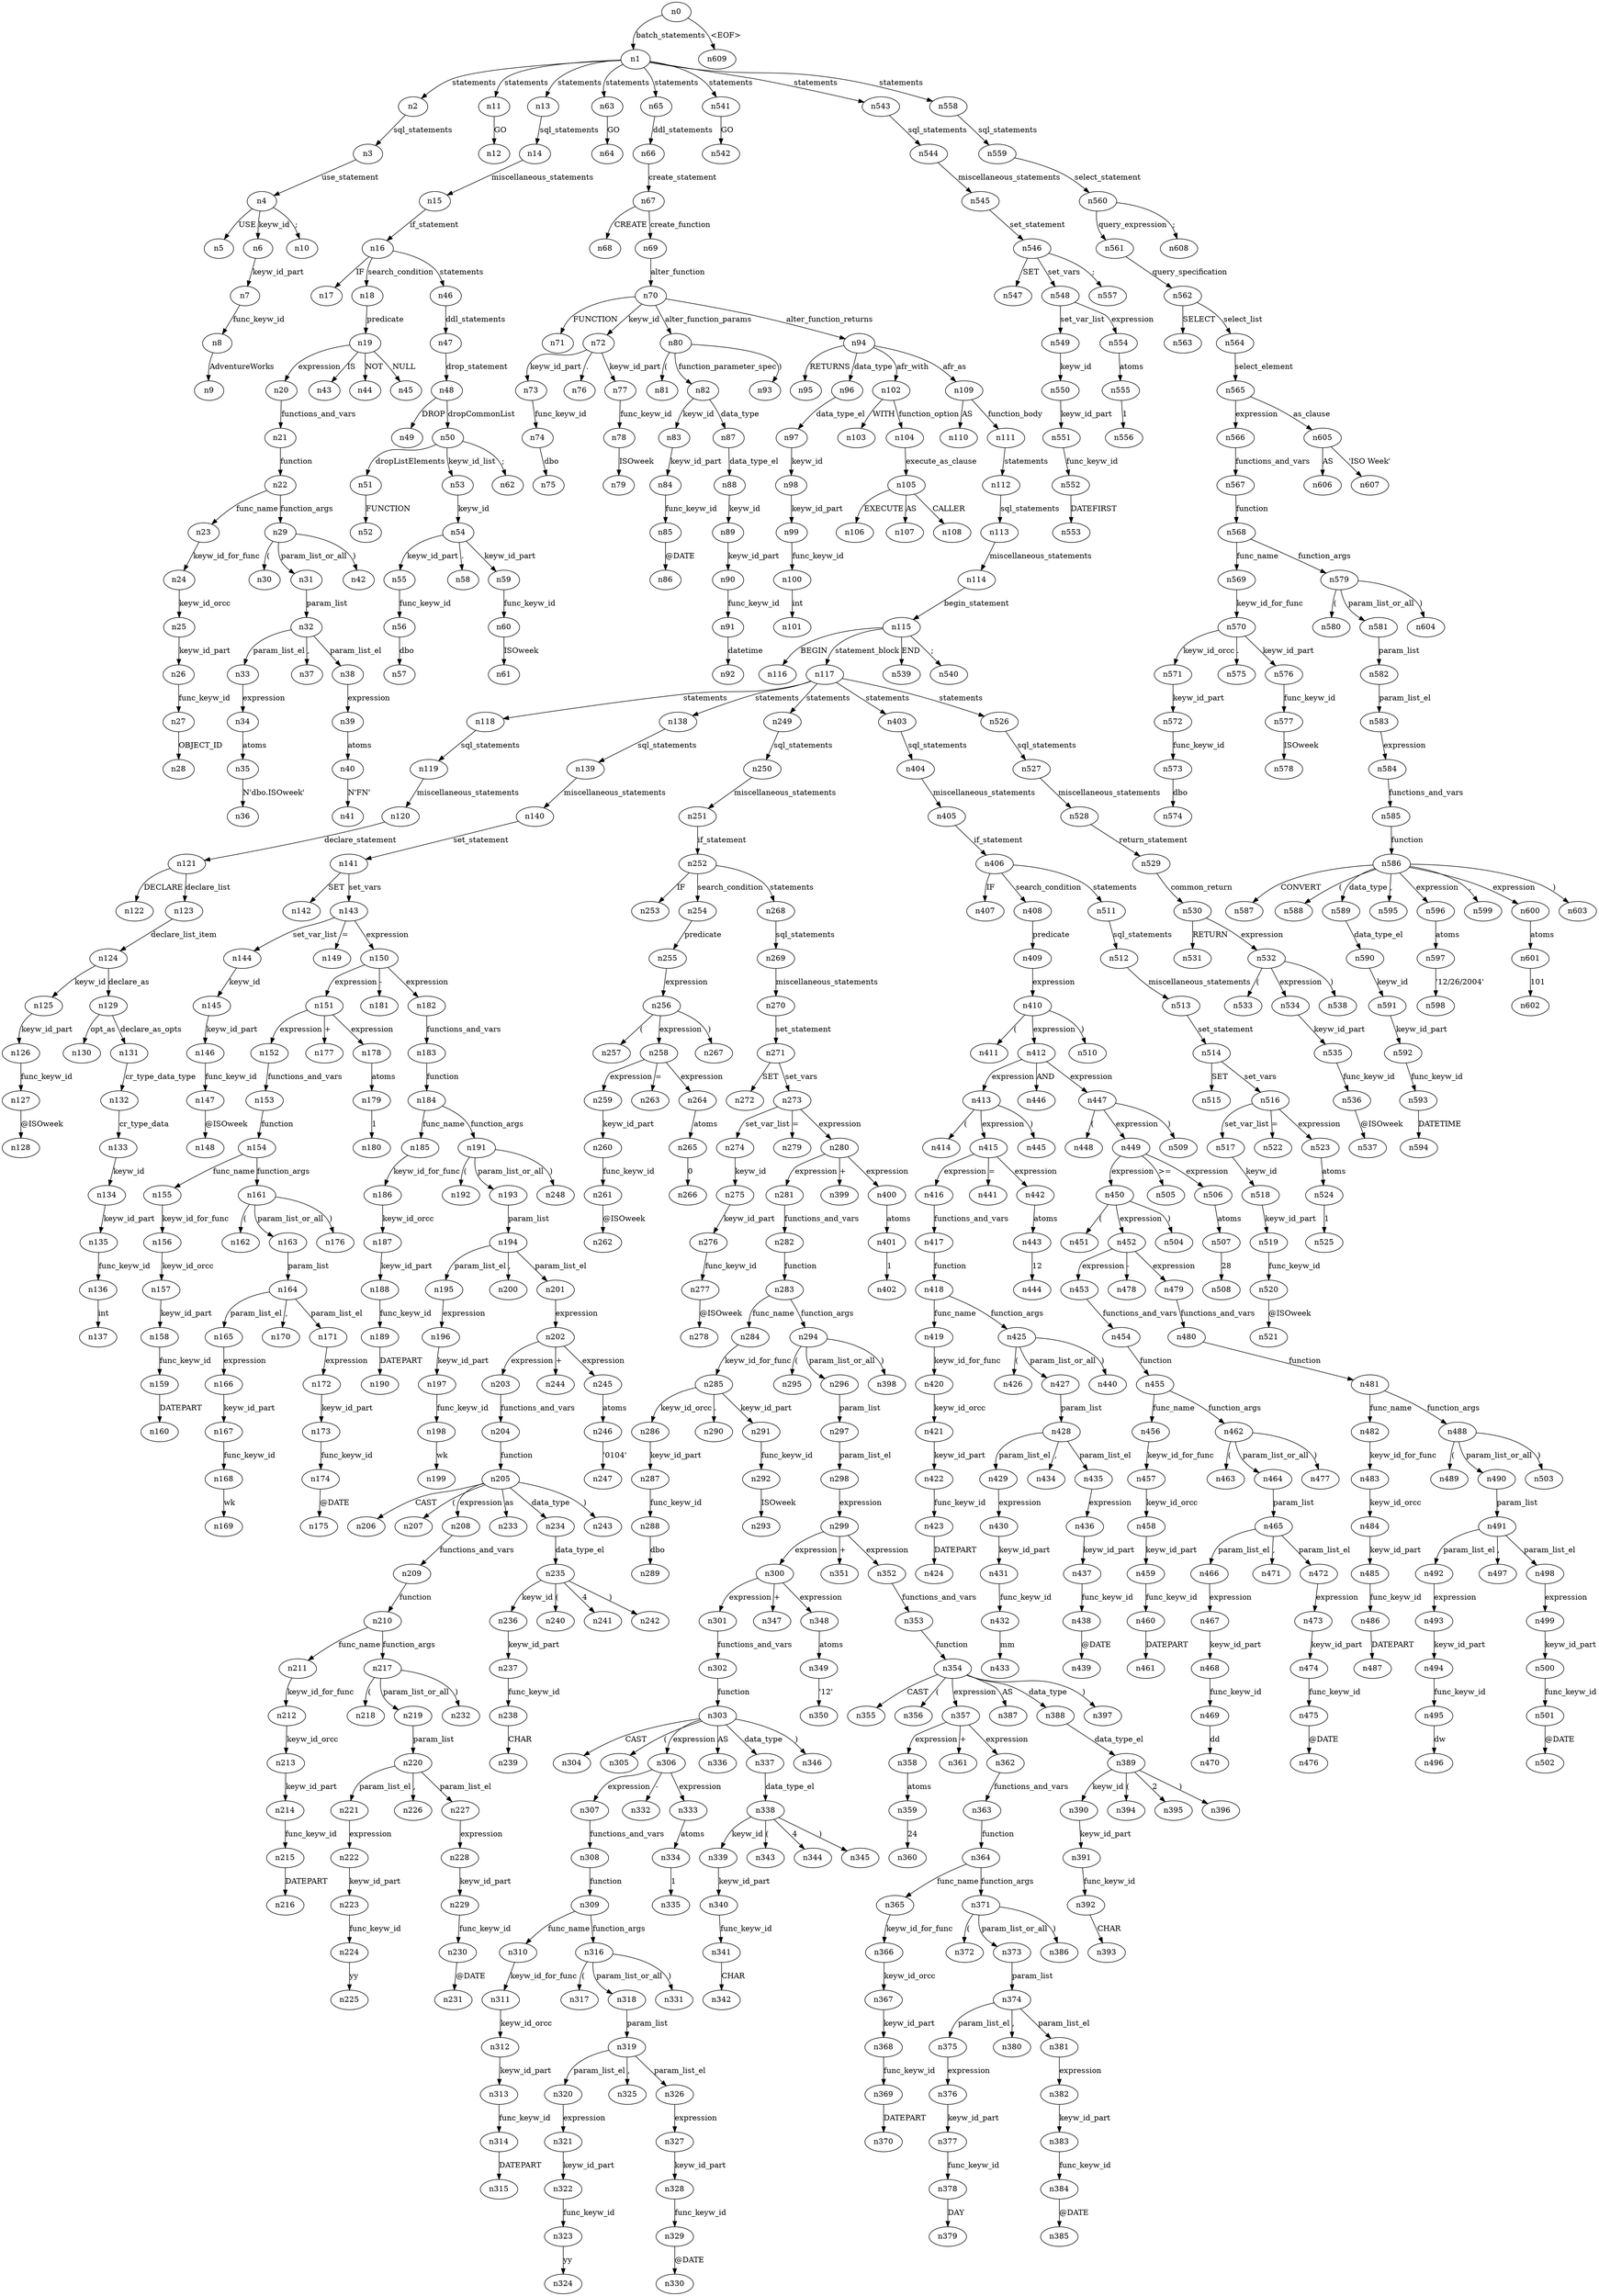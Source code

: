 digraph ParseTree {
  n0 -> n1 [label="batch_statements"];
  n1 -> n2 [label="statements"];
  n2 -> n3 [label="sql_statements"];
  n3 -> n4 [label="use_statement"];
  n4 -> n5 [label="USE"];
  n4 -> n6 [label="keyw_id"];
  n6 -> n7 [label="keyw_id_part"];
  n7 -> n8 [label="func_keyw_id"];
  n8 -> n9 [label="AdventureWorks"];
  n4 -> n10 [label=";"];
  n1 -> n11 [label="statements"];
  n11 -> n12 [label="GO"];
  n1 -> n13 [label="statements"];
  n13 -> n14 [label="sql_statements"];
  n14 -> n15 [label="miscellaneous_statements"];
  n15 -> n16 [label="if_statement"];
  n16 -> n17 [label="IF"];
  n16 -> n18 [label="search_condition"];
  n18 -> n19 [label="predicate"];
  n19 -> n20 [label="expression"];
  n20 -> n21 [label="functions_and_vars"];
  n21 -> n22 [label="function"];
  n22 -> n23 [label="func_name"];
  n23 -> n24 [label="keyw_id_for_func"];
  n24 -> n25 [label="keyw_id_orcc"];
  n25 -> n26 [label="keyw_id_part"];
  n26 -> n27 [label="func_keyw_id"];
  n27 -> n28 [label="OBJECT_ID"];
  n22 -> n29 [label="function_args"];
  n29 -> n30 [label="("];
  n29 -> n31 [label="param_list_or_all"];
  n31 -> n32 [label="param_list"];
  n32 -> n33 [label="param_list_el"];
  n33 -> n34 [label="expression"];
  n34 -> n35 [label="atoms"];
  n35 -> n36 [label="N'dbo.ISOweek'"];
  n32 -> n37 [label=","];
  n32 -> n38 [label="param_list_el"];
  n38 -> n39 [label="expression"];
  n39 -> n40 [label="atoms"];
  n40 -> n41 [label="N'FN'"];
  n29 -> n42 [label=")"];
  n19 -> n43 [label="IS"];
  n19 -> n44 [label="NOT"];
  n19 -> n45 [label="NULL"];
  n16 -> n46 [label="statements"];
  n46 -> n47 [label="ddl_statements"];
  n47 -> n48 [label="drop_statement"];
  n48 -> n49 [label="DROP"];
  n48 -> n50 [label="dropCommonList"];
  n50 -> n51 [label="dropListElements"];
  n51 -> n52 [label="FUNCTION"];
  n50 -> n53 [label="keyw_id_list"];
  n53 -> n54 [label="keyw_id"];
  n54 -> n55 [label="keyw_id_part"];
  n55 -> n56 [label="func_keyw_id"];
  n56 -> n57 [label="dbo"];
  n54 -> n58 [label="."];
  n54 -> n59 [label="keyw_id_part"];
  n59 -> n60 [label="func_keyw_id"];
  n60 -> n61 [label="ISOweek"];
  n50 -> n62 [label=";"];
  n1 -> n63 [label="statements"];
  n63 -> n64 [label="GO"];
  n1 -> n65 [label="statements"];
  n65 -> n66 [label="ddl_statements"];
  n66 -> n67 [label="create_statement"];
  n67 -> n68 [label="CREATE"];
  n67 -> n69 [label="create_function"];
  n69 -> n70 [label="alter_function"];
  n70 -> n71 [label="FUNCTION"];
  n70 -> n72 [label="keyw_id"];
  n72 -> n73 [label="keyw_id_part"];
  n73 -> n74 [label="func_keyw_id"];
  n74 -> n75 [label="dbo"];
  n72 -> n76 [label="."];
  n72 -> n77 [label="keyw_id_part"];
  n77 -> n78 [label="func_keyw_id"];
  n78 -> n79 [label="ISOweek"];
  n70 -> n80 [label="alter_function_params"];
  n80 -> n81 [label="("];
  n80 -> n82 [label="function_parameter_spec"];
  n82 -> n83 [label="keyw_id"];
  n83 -> n84 [label="keyw_id_part"];
  n84 -> n85 [label="func_keyw_id"];
  n85 -> n86 [label="@DATE"];
  n82 -> n87 [label="data_type"];
  n87 -> n88 [label="data_type_el"];
  n88 -> n89 [label="keyw_id"];
  n89 -> n90 [label="keyw_id_part"];
  n90 -> n91 [label="func_keyw_id"];
  n91 -> n92 [label="datetime"];
  n80 -> n93 [label=")"];
  n70 -> n94 [label="alter_function_returns"];
  n94 -> n95 [label="RETURNS"];
  n94 -> n96 [label="data_type"];
  n96 -> n97 [label="data_type_el"];
  n97 -> n98 [label="keyw_id"];
  n98 -> n99 [label="keyw_id_part"];
  n99 -> n100 [label="func_keyw_id"];
  n100 -> n101 [label="int"];
  n94 -> n102 [label="afr_with"];
  n102 -> n103 [label="WITH"];
  n102 -> n104 [label="function_option"];
  n104 -> n105 [label="execute_as_clause"];
  n105 -> n106 [label="EXECUTE"];
  n105 -> n107 [label="AS"];
  n105 -> n108 [label="CALLER"];
  n94 -> n109 [label="afr_as"];
  n109 -> n110 [label="AS"];
  n109 -> n111 [label="function_body"];
  n111 -> n112 [label="statements"];
  n112 -> n113 [label="sql_statements"];
  n113 -> n114 [label="miscellaneous_statements"];
  n114 -> n115 [label="begin_statement"];
  n115 -> n116 [label="BEGIN"];
  n115 -> n117 [label="statement_block"];
  n117 -> n118 [label="statements"];
  n118 -> n119 [label="sql_statements"];
  n119 -> n120 [label="miscellaneous_statements"];
  n120 -> n121 [label="declare_statement"];
  n121 -> n122 [label="DECLARE"];
  n121 -> n123 [label="declare_list"];
  n123 -> n124 [label="declare_list_item"];
  n124 -> n125 [label="keyw_id"];
  n125 -> n126 [label="keyw_id_part"];
  n126 -> n127 [label="func_keyw_id"];
  n127 -> n128 [label="@ISOweek"];
  n124 -> n129 [label="declare_as"];
  n129 -> n130 [label="opt_as"];
  n129 -> n131 [label="declare_as_opts"];
  n131 -> n132 [label="cr_type_data_type"];
  n132 -> n133 [label="cr_type_data"];
  n133 -> n134 [label="keyw_id"];
  n134 -> n135 [label="keyw_id_part"];
  n135 -> n136 [label="func_keyw_id"];
  n136 -> n137 [label="int"];
  n117 -> n138 [label="statements"];
  n138 -> n139 [label="sql_statements"];
  n139 -> n140 [label="miscellaneous_statements"];
  n140 -> n141 [label="set_statement"];
  n141 -> n142 [label="SET"];
  n141 -> n143 [label="set_vars"];
  n143 -> n144 [label="set_var_list"];
  n144 -> n145 [label="keyw_id"];
  n145 -> n146 [label="keyw_id_part"];
  n146 -> n147 [label="func_keyw_id"];
  n147 -> n148 [label="@ISOweek"];
  n143 -> n149 [label="="];
  n143 -> n150 [label="expression"];
  n150 -> n151 [label="expression"];
  n151 -> n152 [label="expression"];
  n152 -> n153 [label="functions_and_vars"];
  n153 -> n154 [label="function"];
  n154 -> n155 [label="func_name"];
  n155 -> n156 [label="keyw_id_for_func"];
  n156 -> n157 [label="keyw_id_orcc"];
  n157 -> n158 [label="keyw_id_part"];
  n158 -> n159 [label="func_keyw_id"];
  n159 -> n160 [label="DATEPART"];
  n154 -> n161 [label="function_args"];
  n161 -> n162 [label="("];
  n161 -> n163 [label="param_list_or_all"];
  n163 -> n164 [label="param_list"];
  n164 -> n165 [label="param_list_el"];
  n165 -> n166 [label="expression"];
  n166 -> n167 [label="keyw_id_part"];
  n167 -> n168 [label="func_keyw_id"];
  n168 -> n169 [label="wk"];
  n164 -> n170 [label=","];
  n164 -> n171 [label="param_list_el"];
  n171 -> n172 [label="expression"];
  n172 -> n173 [label="keyw_id_part"];
  n173 -> n174 [label="func_keyw_id"];
  n174 -> n175 [label="@DATE"];
  n161 -> n176 [label=")"];
  n151 -> n177 [label="+"];
  n151 -> n178 [label="expression"];
  n178 -> n179 [label="atoms"];
  n179 -> n180 [label="1"];
  n150 -> n181 [label="-"];
  n150 -> n182 [label="expression"];
  n182 -> n183 [label="functions_and_vars"];
  n183 -> n184 [label="function"];
  n184 -> n185 [label="func_name"];
  n185 -> n186 [label="keyw_id_for_func"];
  n186 -> n187 [label="keyw_id_orcc"];
  n187 -> n188 [label="keyw_id_part"];
  n188 -> n189 [label="func_keyw_id"];
  n189 -> n190 [label="DATEPART"];
  n184 -> n191 [label="function_args"];
  n191 -> n192 [label="("];
  n191 -> n193 [label="param_list_or_all"];
  n193 -> n194 [label="param_list"];
  n194 -> n195 [label="param_list_el"];
  n195 -> n196 [label="expression"];
  n196 -> n197 [label="keyw_id_part"];
  n197 -> n198 [label="func_keyw_id"];
  n198 -> n199 [label="wk"];
  n194 -> n200 [label=","];
  n194 -> n201 [label="param_list_el"];
  n201 -> n202 [label="expression"];
  n202 -> n203 [label="expression"];
  n203 -> n204 [label="functions_and_vars"];
  n204 -> n205 [label="function"];
  n205 -> n206 [label="CAST"];
  n205 -> n207 [label="("];
  n205 -> n208 [label="expression"];
  n208 -> n209 [label="functions_and_vars"];
  n209 -> n210 [label="function"];
  n210 -> n211 [label="func_name"];
  n211 -> n212 [label="keyw_id_for_func"];
  n212 -> n213 [label="keyw_id_orcc"];
  n213 -> n214 [label="keyw_id_part"];
  n214 -> n215 [label="func_keyw_id"];
  n215 -> n216 [label="DATEPART"];
  n210 -> n217 [label="function_args"];
  n217 -> n218 [label="("];
  n217 -> n219 [label="param_list_or_all"];
  n219 -> n220 [label="param_list"];
  n220 -> n221 [label="param_list_el"];
  n221 -> n222 [label="expression"];
  n222 -> n223 [label="keyw_id_part"];
  n223 -> n224 [label="func_keyw_id"];
  n224 -> n225 [label="yy"];
  n220 -> n226 [label=","];
  n220 -> n227 [label="param_list_el"];
  n227 -> n228 [label="expression"];
  n228 -> n229 [label="keyw_id_part"];
  n229 -> n230 [label="func_keyw_id"];
  n230 -> n231 [label="@DATE"];
  n217 -> n232 [label=")"];
  n205 -> n233 [label="as"];
  n205 -> n234 [label="data_type"];
  n234 -> n235 [label="data_type_el"];
  n235 -> n236 [label="keyw_id"];
  n236 -> n237 [label="keyw_id_part"];
  n237 -> n238 [label="func_keyw_id"];
  n238 -> n239 [label="CHAR"];
  n235 -> n240 [label="("];
  n235 -> n241 [label="4"];
  n235 -> n242 [label=")"];
  n205 -> n243 [label=")"];
  n202 -> n244 [label="+"];
  n202 -> n245 [label="expression"];
  n245 -> n246 [label="atoms"];
  n246 -> n247 [label="'0104'"];
  n191 -> n248 [label=")"];
  n117 -> n249 [label="statements"];
  n249 -> n250 [label="sql_statements"];
  n250 -> n251 [label="miscellaneous_statements"];
  n251 -> n252 [label="if_statement"];
  n252 -> n253 [label="IF"];
  n252 -> n254 [label="search_condition"];
  n254 -> n255 [label="predicate"];
  n255 -> n256 [label="expression"];
  n256 -> n257 [label="("];
  n256 -> n258 [label="expression"];
  n258 -> n259 [label="expression"];
  n259 -> n260 [label="keyw_id_part"];
  n260 -> n261 [label="func_keyw_id"];
  n261 -> n262 [label="@ISOweek"];
  n258 -> n263 [label="="];
  n258 -> n264 [label="expression"];
  n264 -> n265 [label="atoms"];
  n265 -> n266 [label="0"];
  n256 -> n267 [label=")"];
  n252 -> n268 [label="statements"];
  n268 -> n269 [label="sql_statements"];
  n269 -> n270 [label="miscellaneous_statements"];
  n270 -> n271 [label="set_statement"];
  n271 -> n272 [label="SET"];
  n271 -> n273 [label="set_vars"];
  n273 -> n274 [label="set_var_list"];
  n274 -> n275 [label="keyw_id"];
  n275 -> n276 [label="keyw_id_part"];
  n276 -> n277 [label="func_keyw_id"];
  n277 -> n278 [label="@ISOweek"];
  n273 -> n279 [label="="];
  n273 -> n280 [label="expression"];
  n280 -> n281 [label="expression"];
  n281 -> n282 [label="functions_and_vars"];
  n282 -> n283 [label="function"];
  n283 -> n284 [label="func_name"];
  n284 -> n285 [label="keyw_id_for_func"];
  n285 -> n286 [label="keyw_id_orcc"];
  n286 -> n287 [label="keyw_id_part"];
  n287 -> n288 [label="func_keyw_id"];
  n288 -> n289 [label="dbo"];
  n285 -> n290 [label="."];
  n285 -> n291 [label="keyw_id_part"];
  n291 -> n292 [label="func_keyw_id"];
  n292 -> n293 [label="ISOweek"];
  n283 -> n294 [label="function_args"];
  n294 -> n295 [label="("];
  n294 -> n296 [label="param_list_or_all"];
  n296 -> n297 [label="param_list"];
  n297 -> n298 [label="param_list_el"];
  n298 -> n299 [label="expression"];
  n299 -> n300 [label="expression"];
  n300 -> n301 [label="expression"];
  n301 -> n302 [label="functions_and_vars"];
  n302 -> n303 [label="function"];
  n303 -> n304 [label="CAST"];
  n303 -> n305 [label="("];
  n303 -> n306 [label="expression"];
  n306 -> n307 [label="expression"];
  n307 -> n308 [label="functions_and_vars"];
  n308 -> n309 [label="function"];
  n309 -> n310 [label="func_name"];
  n310 -> n311 [label="keyw_id_for_func"];
  n311 -> n312 [label="keyw_id_orcc"];
  n312 -> n313 [label="keyw_id_part"];
  n313 -> n314 [label="func_keyw_id"];
  n314 -> n315 [label="DATEPART"];
  n309 -> n316 [label="function_args"];
  n316 -> n317 [label="("];
  n316 -> n318 [label="param_list_or_all"];
  n318 -> n319 [label="param_list"];
  n319 -> n320 [label="param_list_el"];
  n320 -> n321 [label="expression"];
  n321 -> n322 [label="keyw_id_part"];
  n322 -> n323 [label="func_keyw_id"];
  n323 -> n324 [label="yy"];
  n319 -> n325 [label=","];
  n319 -> n326 [label="param_list_el"];
  n326 -> n327 [label="expression"];
  n327 -> n328 [label="keyw_id_part"];
  n328 -> n329 [label="func_keyw_id"];
  n329 -> n330 [label="@DATE"];
  n316 -> n331 [label=")"];
  n306 -> n332 [label="-"];
  n306 -> n333 [label="expression"];
  n333 -> n334 [label="atoms"];
  n334 -> n335 [label="1"];
  n303 -> n336 [label="AS"];
  n303 -> n337 [label="data_type"];
  n337 -> n338 [label="data_type_el"];
  n338 -> n339 [label="keyw_id"];
  n339 -> n340 [label="keyw_id_part"];
  n340 -> n341 [label="func_keyw_id"];
  n341 -> n342 [label="CHAR"];
  n338 -> n343 [label="("];
  n338 -> n344 [label="4"];
  n338 -> n345 [label=")"];
  n303 -> n346 [label=")"];
  n300 -> n347 [label="+"];
  n300 -> n348 [label="expression"];
  n348 -> n349 [label="atoms"];
  n349 -> n350 [label="'12'"];
  n299 -> n351 [label="+"];
  n299 -> n352 [label="expression"];
  n352 -> n353 [label="functions_and_vars"];
  n353 -> n354 [label="function"];
  n354 -> n355 [label="CAST"];
  n354 -> n356 [label="("];
  n354 -> n357 [label="expression"];
  n357 -> n358 [label="expression"];
  n358 -> n359 [label="atoms"];
  n359 -> n360 [label="24"];
  n357 -> n361 [label="+"];
  n357 -> n362 [label="expression"];
  n362 -> n363 [label="functions_and_vars"];
  n363 -> n364 [label="function"];
  n364 -> n365 [label="func_name"];
  n365 -> n366 [label="keyw_id_for_func"];
  n366 -> n367 [label="keyw_id_orcc"];
  n367 -> n368 [label="keyw_id_part"];
  n368 -> n369 [label="func_keyw_id"];
  n369 -> n370 [label="DATEPART"];
  n364 -> n371 [label="function_args"];
  n371 -> n372 [label="("];
  n371 -> n373 [label="param_list_or_all"];
  n373 -> n374 [label="param_list"];
  n374 -> n375 [label="param_list_el"];
  n375 -> n376 [label="expression"];
  n376 -> n377 [label="keyw_id_part"];
  n377 -> n378 [label="func_keyw_id"];
  n378 -> n379 [label="DAY"];
  n374 -> n380 [label=","];
  n374 -> n381 [label="param_list_el"];
  n381 -> n382 [label="expression"];
  n382 -> n383 [label="keyw_id_part"];
  n383 -> n384 [label="func_keyw_id"];
  n384 -> n385 [label="@DATE"];
  n371 -> n386 [label=")"];
  n354 -> n387 [label="AS"];
  n354 -> n388 [label="data_type"];
  n388 -> n389 [label="data_type_el"];
  n389 -> n390 [label="keyw_id"];
  n390 -> n391 [label="keyw_id_part"];
  n391 -> n392 [label="func_keyw_id"];
  n392 -> n393 [label="CHAR"];
  n389 -> n394 [label="("];
  n389 -> n395 [label="2"];
  n389 -> n396 [label=")"];
  n354 -> n397 [label=")"];
  n294 -> n398 [label=")"];
  n280 -> n399 [label="+"];
  n280 -> n400 [label="expression"];
  n400 -> n401 [label="atoms"];
  n401 -> n402 [label="1"];
  n117 -> n403 [label="statements"];
  n403 -> n404 [label="sql_statements"];
  n404 -> n405 [label="miscellaneous_statements"];
  n405 -> n406 [label="if_statement"];
  n406 -> n407 [label="IF"];
  n406 -> n408 [label="search_condition"];
  n408 -> n409 [label="predicate"];
  n409 -> n410 [label="expression"];
  n410 -> n411 [label="("];
  n410 -> n412 [label="expression"];
  n412 -> n413 [label="expression"];
  n413 -> n414 [label="("];
  n413 -> n415 [label="expression"];
  n415 -> n416 [label="expression"];
  n416 -> n417 [label="functions_and_vars"];
  n417 -> n418 [label="function"];
  n418 -> n419 [label="func_name"];
  n419 -> n420 [label="keyw_id_for_func"];
  n420 -> n421 [label="keyw_id_orcc"];
  n421 -> n422 [label="keyw_id_part"];
  n422 -> n423 [label="func_keyw_id"];
  n423 -> n424 [label="DATEPART"];
  n418 -> n425 [label="function_args"];
  n425 -> n426 [label="("];
  n425 -> n427 [label="param_list_or_all"];
  n427 -> n428 [label="param_list"];
  n428 -> n429 [label="param_list_el"];
  n429 -> n430 [label="expression"];
  n430 -> n431 [label="keyw_id_part"];
  n431 -> n432 [label="func_keyw_id"];
  n432 -> n433 [label="mm"];
  n428 -> n434 [label=","];
  n428 -> n435 [label="param_list_el"];
  n435 -> n436 [label="expression"];
  n436 -> n437 [label="keyw_id_part"];
  n437 -> n438 [label="func_keyw_id"];
  n438 -> n439 [label="@DATE"];
  n425 -> n440 [label=")"];
  n415 -> n441 [label="="];
  n415 -> n442 [label="expression"];
  n442 -> n443 [label="atoms"];
  n443 -> n444 [label="12"];
  n413 -> n445 [label=")"];
  n412 -> n446 [label="AND"];
  n412 -> n447 [label="expression"];
  n447 -> n448 [label="("];
  n447 -> n449 [label="expression"];
  n449 -> n450 [label="expression"];
  n450 -> n451 [label="("];
  n450 -> n452 [label="expression"];
  n452 -> n453 [label="expression"];
  n453 -> n454 [label="functions_and_vars"];
  n454 -> n455 [label="function"];
  n455 -> n456 [label="func_name"];
  n456 -> n457 [label="keyw_id_for_func"];
  n457 -> n458 [label="keyw_id_orcc"];
  n458 -> n459 [label="keyw_id_part"];
  n459 -> n460 [label="func_keyw_id"];
  n460 -> n461 [label="DATEPART"];
  n455 -> n462 [label="function_args"];
  n462 -> n463 [label="("];
  n462 -> n464 [label="param_list_or_all"];
  n464 -> n465 [label="param_list"];
  n465 -> n466 [label="param_list_el"];
  n466 -> n467 [label="expression"];
  n467 -> n468 [label="keyw_id_part"];
  n468 -> n469 [label="func_keyw_id"];
  n469 -> n470 [label="dd"];
  n465 -> n471 [label=","];
  n465 -> n472 [label="param_list_el"];
  n472 -> n473 [label="expression"];
  n473 -> n474 [label="keyw_id_part"];
  n474 -> n475 [label="func_keyw_id"];
  n475 -> n476 [label="@DATE"];
  n462 -> n477 [label=")"];
  n452 -> n478 [label="-"];
  n452 -> n479 [label="expression"];
  n479 -> n480 [label="functions_and_vars"];
  n480 -> n481 [label="function"];
  n481 -> n482 [label="func_name"];
  n482 -> n483 [label="keyw_id_for_func"];
  n483 -> n484 [label="keyw_id_orcc"];
  n484 -> n485 [label="keyw_id_part"];
  n485 -> n486 [label="func_keyw_id"];
  n486 -> n487 [label="DATEPART"];
  n481 -> n488 [label="function_args"];
  n488 -> n489 [label="("];
  n488 -> n490 [label="param_list_or_all"];
  n490 -> n491 [label="param_list"];
  n491 -> n492 [label="param_list_el"];
  n492 -> n493 [label="expression"];
  n493 -> n494 [label="keyw_id_part"];
  n494 -> n495 [label="func_keyw_id"];
  n495 -> n496 [label="dw"];
  n491 -> n497 [label=","];
  n491 -> n498 [label="param_list_el"];
  n498 -> n499 [label="expression"];
  n499 -> n500 [label="keyw_id_part"];
  n500 -> n501 [label="func_keyw_id"];
  n501 -> n502 [label="@DATE"];
  n488 -> n503 [label=")"];
  n450 -> n504 [label=")"];
  n449 -> n505 [label=">="];
  n449 -> n506 [label="expression"];
  n506 -> n507 [label="atoms"];
  n507 -> n508 [label="28"];
  n447 -> n509 [label=")"];
  n410 -> n510 [label=")"];
  n406 -> n511 [label="statements"];
  n511 -> n512 [label="sql_statements"];
  n512 -> n513 [label="miscellaneous_statements"];
  n513 -> n514 [label="set_statement"];
  n514 -> n515 [label="SET"];
  n514 -> n516 [label="set_vars"];
  n516 -> n517 [label="set_var_list"];
  n517 -> n518 [label="keyw_id"];
  n518 -> n519 [label="keyw_id_part"];
  n519 -> n520 [label="func_keyw_id"];
  n520 -> n521 [label="@ISOweek"];
  n516 -> n522 [label="="];
  n516 -> n523 [label="expression"];
  n523 -> n524 [label="atoms"];
  n524 -> n525 [label="1"];
  n117 -> n526 [label="statements"];
  n526 -> n527 [label="sql_statements"];
  n527 -> n528 [label="miscellaneous_statements"];
  n528 -> n529 [label="return_statement"];
  n529 -> n530 [label="common_return"];
  n530 -> n531 [label="RETURN"];
  n530 -> n532 [label="expression"];
  n532 -> n533 [label="("];
  n532 -> n534 [label="expression"];
  n534 -> n535 [label="keyw_id_part"];
  n535 -> n536 [label="func_keyw_id"];
  n536 -> n537 [label="@ISOweek"];
  n532 -> n538 [label=")"];
  n115 -> n539 [label="END"];
  n115 -> n540 [label=";"];
  n1 -> n541 [label="statements"];
  n541 -> n542 [label="GO"];
  n1 -> n543 [label="statements"];
  n543 -> n544 [label="sql_statements"];
  n544 -> n545 [label="miscellaneous_statements"];
  n545 -> n546 [label="set_statement"];
  n546 -> n547 [label="SET"];
  n546 -> n548 [label="set_vars"];
  n548 -> n549 [label="set_var_list"];
  n549 -> n550 [label="keyw_id"];
  n550 -> n551 [label="keyw_id_part"];
  n551 -> n552 [label="func_keyw_id"];
  n552 -> n553 [label="DATEFIRST"];
  n548 -> n554 [label="expression"];
  n554 -> n555 [label="atoms"];
  n555 -> n556 [label="1"];
  n546 -> n557 [label=";"];
  n1 -> n558 [label="statements"];
  n558 -> n559 [label="sql_statements"];
  n559 -> n560 [label="select_statement"];
  n560 -> n561 [label="query_expression"];
  n561 -> n562 [label="query_specification"];
  n562 -> n563 [label="SELECT"];
  n562 -> n564 [label="select_list"];
  n564 -> n565 [label="select_element"];
  n565 -> n566 [label="expression"];
  n566 -> n567 [label="functions_and_vars"];
  n567 -> n568 [label="function"];
  n568 -> n569 [label="func_name"];
  n569 -> n570 [label="keyw_id_for_func"];
  n570 -> n571 [label="keyw_id_orcc"];
  n571 -> n572 [label="keyw_id_part"];
  n572 -> n573 [label="func_keyw_id"];
  n573 -> n574 [label="dbo"];
  n570 -> n575 [label="."];
  n570 -> n576 [label="keyw_id_part"];
  n576 -> n577 [label="func_keyw_id"];
  n577 -> n578 [label="ISOweek"];
  n568 -> n579 [label="function_args"];
  n579 -> n580 [label="("];
  n579 -> n581 [label="param_list_or_all"];
  n581 -> n582 [label="param_list"];
  n582 -> n583 [label="param_list_el"];
  n583 -> n584 [label="expression"];
  n584 -> n585 [label="functions_and_vars"];
  n585 -> n586 [label="function"];
  n586 -> n587 [label="CONVERT"];
  n586 -> n588 [label="("];
  n586 -> n589 [label="data_type"];
  n589 -> n590 [label="data_type_el"];
  n590 -> n591 [label="keyw_id"];
  n591 -> n592 [label="keyw_id_part"];
  n592 -> n593 [label="func_keyw_id"];
  n593 -> n594 [label="DATETIME"];
  n586 -> n595 [label=","];
  n586 -> n596 [label="expression"];
  n596 -> n597 [label="atoms"];
  n597 -> n598 [label="'12/26/2004'"];
  n586 -> n599 [label=","];
  n586 -> n600 [label="expression"];
  n600 -> n601 [label="atoms"];
  n601 -> n602 [label="101"];
  n586 -> n603 [label=")"];
  n579 -> n604 [label=")"];
  n565 -> n605 [label="as_clause"];
  n605 -> n606 [label="AS"];
  n605 -> n607 [label="'ISO Week'"];
  n560 -> n608 [label=";"];
  n0 -> n609 [label="<EOF>"];
}